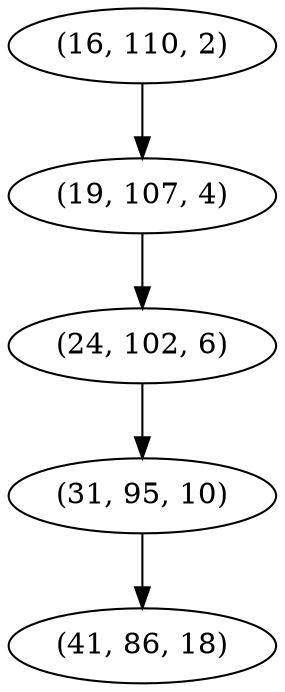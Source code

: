 digraph tree {
    "(16, 110, 2)";
    "(19, 107, 4)";
    "(24, 102, 6)";
    "(31, 95, 10)";
    "(41, 86, 18)";
    "(16, 110, 2)" -> "(19, 107, 4)";
    "(19, 107, 4)" -> "(24, 102, 6)";
    "(24, 102, 6)" -> "(31, 95, 10)";
    "(31, 95, 10)" -> "(41, 86, 18)";
}
